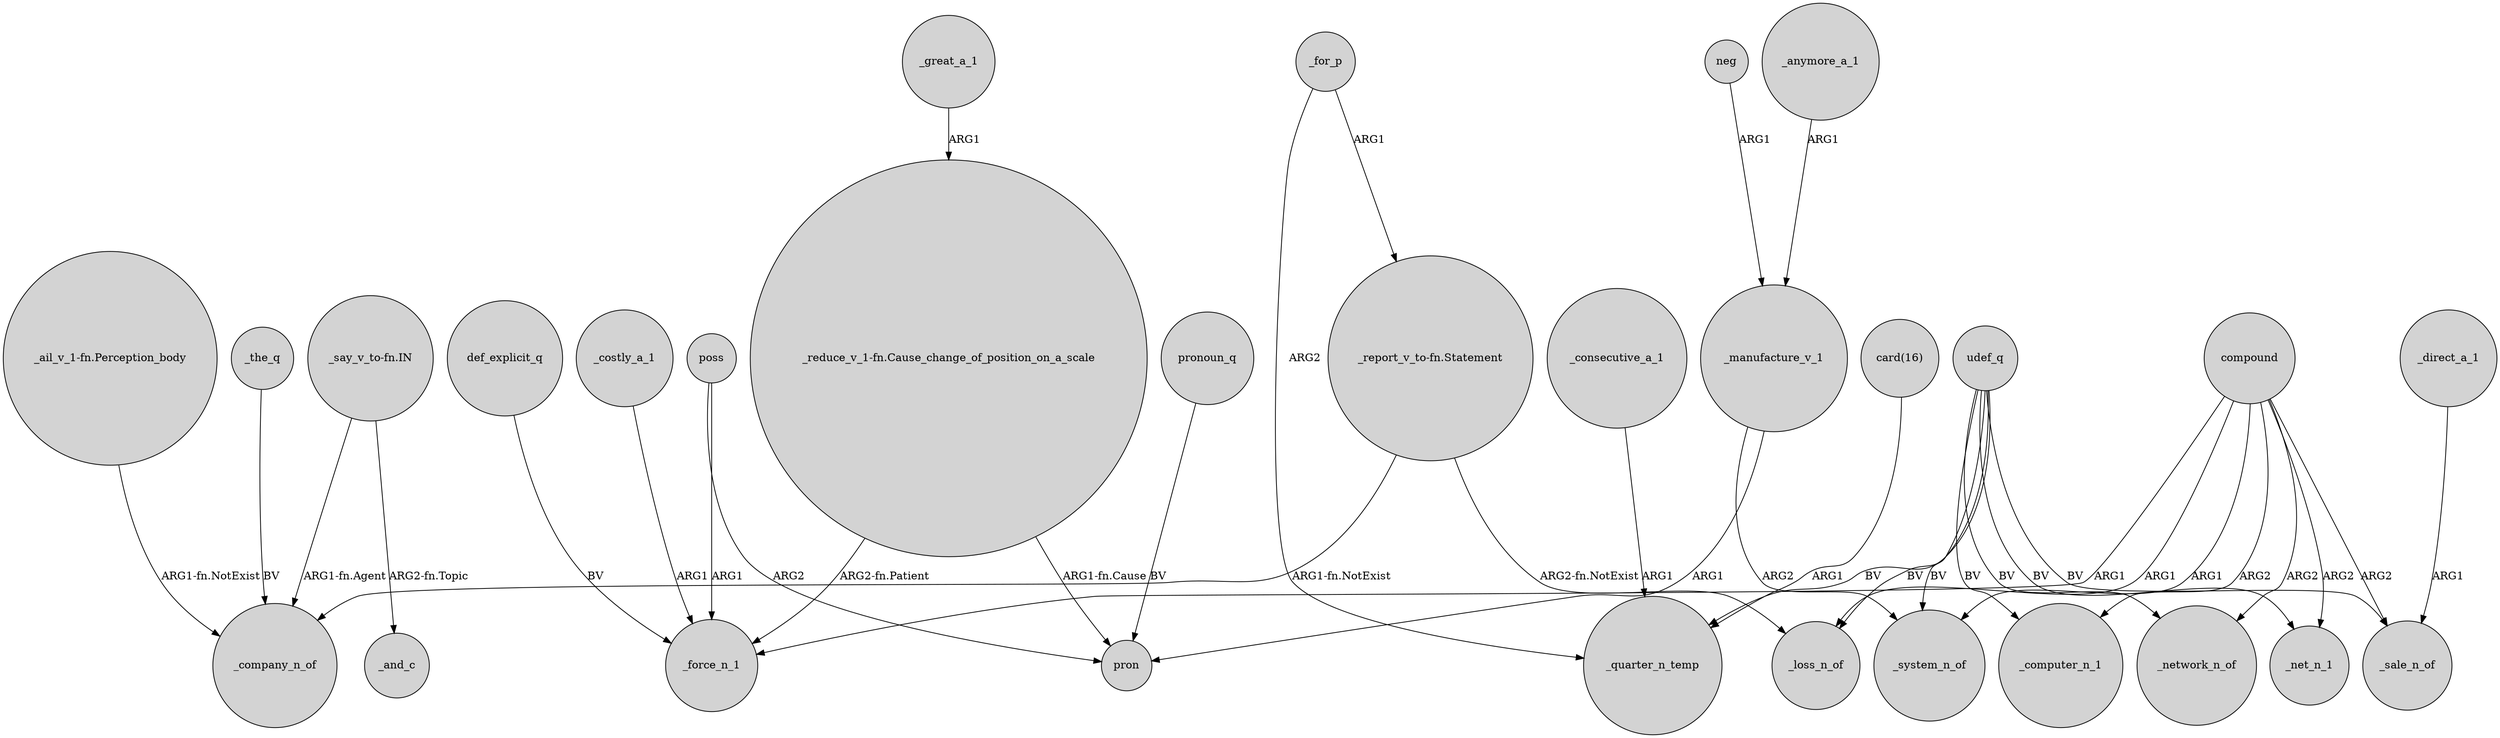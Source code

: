digraph {
	node [shape=circle style=filled]
	"_ail_v_1-fn.Perception_body" -> _company_n_of [label="ARG1-fn.NotExist"]
	"_reduce_v_1-fn.Cause_change_of_position_on_a_scale" -> _force_n_1 [label="ARG2-fn.Patient"]
	"card(16)" -> _quarter_n_temp [label=ARG1]
	poss -> pron [label=ARG2]
	poss -> _force_n_1 [label=ARG1]
	_for_p -> "_report_v_to-fn.Statement" [label=ARG1]
	compound -> _system_n_of [label=ARG1]
	compound -> _force_n_1 [label=ARG1]
	_anymore_a_1 -> _manufacture_v_1 [label=ARG1]
	_direct_a_1 -> _sale_n_of [label=ARG1]
	_for_p -> _quarter_n_temp [label=ARG2]
	udef_q -> _system_n_of [label=BV]
	_manufacture_v_1 -> pron [label=ARG1]
	udef_q -> _computer_n_1 [label=BV]
	_the_q -> _company_n_of [label=BV]
	compound -> _computer_n_1 [label=ARG2]
	"_report_v_to-fn.Statement" -> _company_n_of [label="ARG1-fn.NotExist"]
	_costly_a_1 -> _force_n_1 [label=ARG1]
	pronoun_q -> pron [label=BV]
	neg -> _manufacture_v_1 [label=ARG1]
	compound -> _sale_n_of [label=ARG2]
	compound -> _net_n_1 [label=ARG2]
	"_say_v_to-fn.IN" -> _and_c [label="ARG2-fn.Topic"]
	"_report_v_to-fn.Statement" -> _loss_n_of [label="ARG2-fn.NotExist"]
	def_explicit_q -> _force_n_1 [label=BV]
	udef_q -> _sale_n_of [label=BV]
	compound -> _network_n_of [label=ARG2]
	"_reduce_v_1-fn.Cause_change_of_position_on_a_scale" -> pron [label="ARG1-fn.Cause"]
	udef_q -> _net_n_1 [label=BV]
	"_say_v_to-fn.IN" -> _company_n_of [label="ARG1-fn.Agent"]
	_manufacture_v_1 -> _system_n_of [label=ARG2]
	compound -> _loss_n_of [label=ARG1]
	udef_q -> _quarter_n_temp [label=BV]
	_consecutive_a_1 -> _quarter_n_temp [label=ARG1]
	_great_a_1 -> "_reduce_v_1-fn.Cause_change_of_position_on_a_scale" [label=ARG1]
	udef_q -> _loss_n_of [label=BV]
	udef_q -> _network_n_of [label=BV]
}
